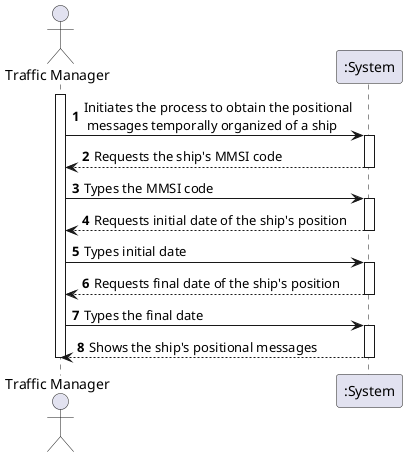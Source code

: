 @startuml
'https://plantuml.com/sequence-diagram

autonumber
actor "Traffic Manager" as TM


activate TM
TM -> ":System" : Initiates the process to obtain the positional\n messages temporally organized of a ship
activate ":System"
":System" --> TM : Requests the ship's MMSI code
deactivate ":System"
TM -> ":System" : Types the MMSI code
activate ":System"
":System" --> TM : Requests initial date of the ship's position
deactivate ":System"
TM -> ":System" : Types initial date
activate ":System"
":System" --> TM : Requests final date of the ship's position
deactivate ":System"
TM -> ":System" : Types the final date
activate ":System"
":System" --> TM : Shows the ship's positional messages
deactivate ":System"

deactivate TM

@enduml